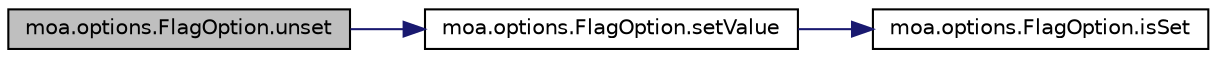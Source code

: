 digraph G
{
  edge [fontname="Helvetica",fontsize="10",labelfontname="Helvetica",labelfontsize="10"];
  node [fontname="Helvetica",fontsize="10",shape=record];
  rankdir=LR;
  Node1 [label="moa.options.FlagOption.unset",height=0.2,width=0.4,color="black", fillcolor="grey75", style="filled" fontcolor="black"];
  Node1 -> Node2 [color="midnightblue",fontsize="10",style="solid",fontname="Helvetica"];
  Node2 [label="moa.options.FlagOption.setValue",height=0.2,width=0.4,color="black", fillcolor="white", style="filled",URL="$classmoa_1_1options_1_1FlagOption.html#a9fb0cd8927988349bf9ec13dfb14c573"];
  Node2 -> Node3 [color="midnightblue",fontsize="10",style="solid",fontname="Helvetica"];
  Node3 [label="moa.options.FlagOption.isSet",height=0.2,width=0.4,color="black", fillcolor="white", style="filled",URL="$classmoa_1_1options_1_1FlagOption.html#ab3328d236e4a4c30172a7343a7a10078"];
}

